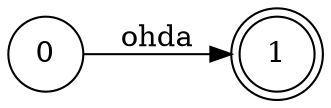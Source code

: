 digraph finite_state_machine {
	rankdir=LR;
	size="8,5"
	node [shape = doublecircle]; 1;
	node [shape = circle];
	"0" -> "1" [label="ohda"];
}

